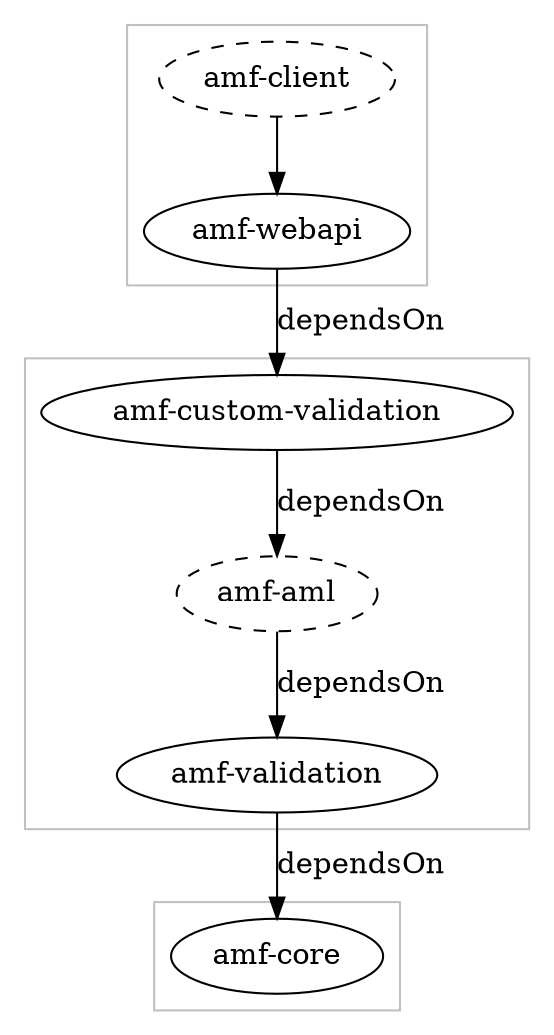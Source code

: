 # http://www.graphviz.org/content/cluster
# to generate image run: dot -Tpng amf-ecosystem-modules.dot > amf-ecosystem-modules.png

digraph G {
    graph [ dpi = 300 ];
    # modules
    subgraph cluster_0 {
        "amf-client" [style=dashed]
	    "amf-webapi"
	    color=gray
    }
    subgraph cluster_1 {
        "amf-custom-validation"
    	"amf-aml" [style=dashed]
	    "amf-validation"
	    color=gray
    }
    
    subgraph cluster_2 {
	    "amf-core"
	    color=gray
    }
    
	# dependencies
	"amf-client" -> "amf-webapi"
	"amf-webapi" -> "amf-custom-validation" -> "amf-aml" -> "amf-validation" -> "amf-core" [label="dependsOn"]
}
